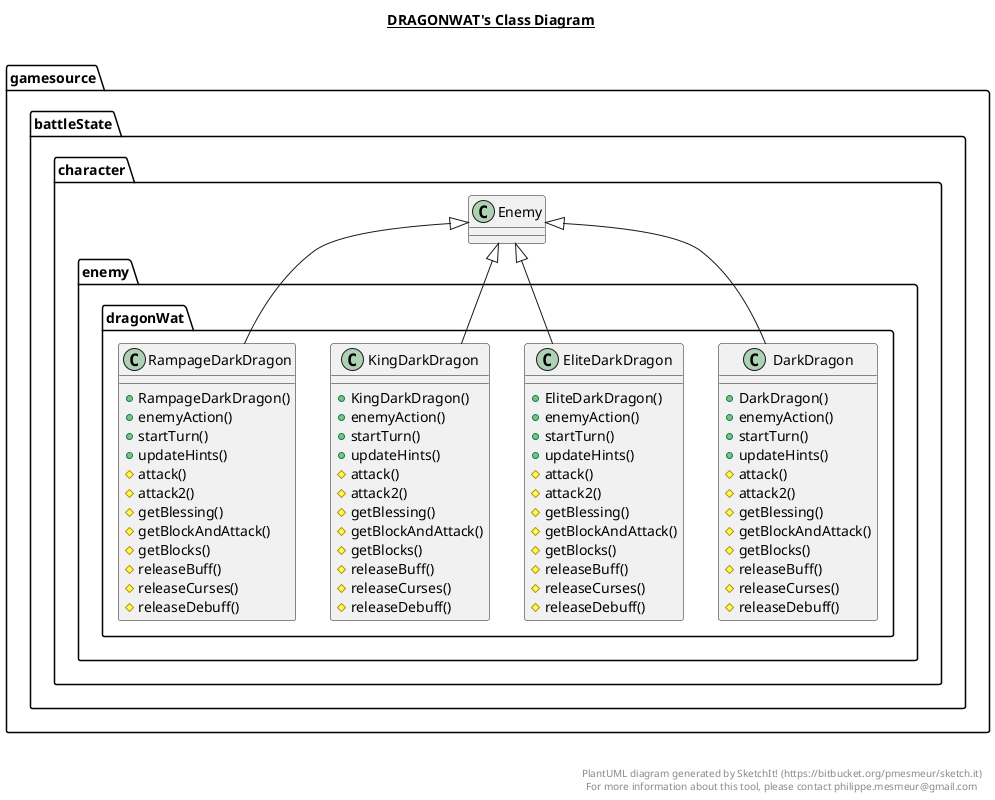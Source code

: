 @startuml

title __DRAGONWAT's Class Diagram__\n

  namespace gamesource {
    namespace battleState.character {
      namespace enemy.dragonWat {
        class gamesource.battleState.character.enemy.dragonWat.DarkDragon {
            + DarkDragon()
            + enemyAction()
            + startTurn()
            + updateHints()
            # attack()
            # attack2()
            # getBlessing()
            # getBlockAndAttack()
            # getBlocks()
            # releaseBuff()
            # releaseCurses()
            # releaseDebuff()
        }
      }
    }
  }
  

  namespace gamesource {
    namespace battleState.character {
      namespace enemy.dragonWat {
        class gamesource.battleState.character.enemy.dragonWat.EliteDarkDragon {
            + EliteDarkDragon()
            + enemyAction()
            + startTurn()
            + updateHints()
            # attack()
            # attack2()
            # getBlessing()
            # getBlockAndAttack()
            # getBlocks()
            # releaseBuff()
            # releaseCurses()
            # releaseDebuff()
        }
      }
    }
  }
  

  namespace gamesource {
    namespace battleState.character {
      namespace enemy.dragonWat {
        class gamesource.battleState.character.enemy.dragonWat.KingDarkDragon {
            + KingDarkDragon()
            + enemyAction()
            + startTurn()
            + updateHints()
            # attack()
            # attack2()
            # getBlessing()
            # getBlockAndAttack()
            # getBlocks()
            # releaseBuff()
            # releaseCurses()
            # releaseDebuff()
        }
      }
    }
  }
  

  namespace gamesource {
    namespace battleState.character {
      namespace enemy.dragonWat {
        class gamesource.battleState.character.enemy.dragonWat.RampageDarkDragon {
            + RampageDarkDragon()
            + enemyAction()
            + startTurn()
            + updateHints()
            # attack()
            # attack2()
            # getBlessing()
            # getBlockAndAttack()
            # getBlocks()
            # releaseBuff()
            # releaseCurses()
            # releaseDebuff()
        }
      }
    }
  }
  

  gamesource.battleState.character.enemy.dragonWat.DarkDragon -up-|> gamesource.battleState.character.Enemy
  gamesource.battleState.character.enemy.dragonWat.EliteDarkDragon -up-|> gamesource.battleState.character.Enemy
  gamesource.battleState.character.enemy.dragonWat.KingDarkDragon -up-|> gamesource.battleState.character.Enemy
  gamesource.battleState.character.enemy.dragonWat.RampageDarkDragon -up-|> gamesource.battleState.character.Enemy


right footer


PlantUML diagram generated by SketchIt! (https://bitbucket.org/pmesmeur/sketch.it)
For more information about this tool, please contact philippe.mesmeur@gmail.com
endfooter

@enduml
